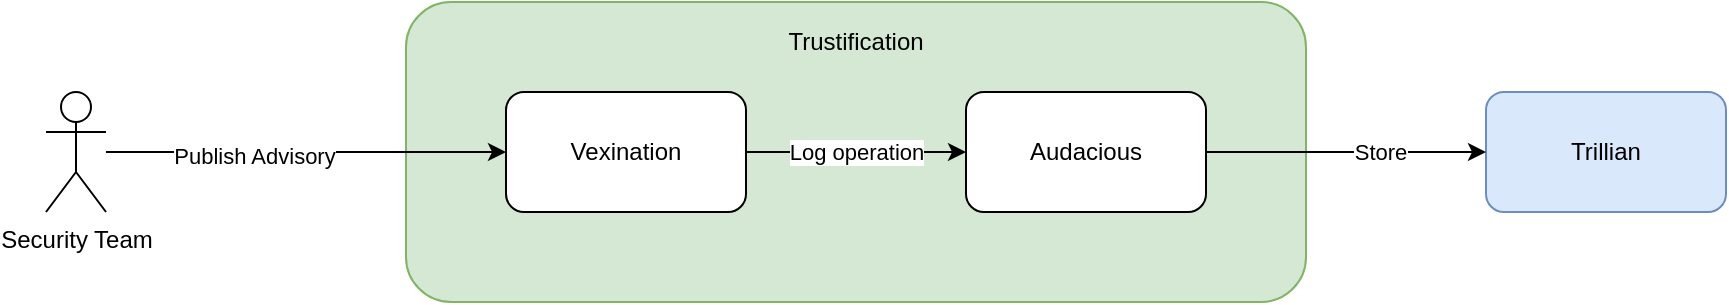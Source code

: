 <mxfile version="19.0.3" type="device"><diagram id="WtGtl8l18iYUFu3qMSOG" name="publish"><mxGraphModel dx="2171" dy="1332" grid="1" gridSize="10" guides="1" tooltips="1" connect="1" arrows="1" fold="1" page="1" pageScale="1" pageWidth="1100" pageHeight="850" math="0" shadow="0"><root><mxCell id="0"/><mxCell id="1" parent="0"/><mxCell id="3aRQ5rH_iODjZ1TgjAxu-2" value="Security Team" style="shape=umlActor;verticalLabelPosition=bottom;verticalAlign=top;html=1;outlineConnect=0;" vertex="1" parent="1"><mxGeometry x="60" y="120" width="30" height="60" as="geometry"/></mxCell><mxCell id="3aRQ5rH_iODjZ1TgjAxu-3" value="" style="rounded=1;whiteSpace=wrap;html=1;fillColor=#d5e8d4;strokeColor=#82b366;" vertex="1" parent="1"><mxGeometry x="240" y="75" width="450" height="150" as="geometry"/></mxCell><mxCell id="3aRQ5rH_iODjZ1TgjAxu-4" value="Vexination" style="rounded=1;whiteSpace=wrap;html=1;" vertex="1" parent="1"><mxGeometry x="290" y="120" width="120" height="60" as="geometry"/></mxCell><mxCell id="3aRQ5rH_iODjZ1TgjAxu-5" value="Trustification" style="text;html=1;strokeColor=none;fillColor=none;align=center;verticalAlign=middle;whiteSpace=wrap;rounded=0;" vertex="1" parent="1"><mxGeometry x="435" y="80" width="60" height="30" as="geometry"/></mxCell><mxCell id="3aRQ5rH_iODjZ1TgjAxu-7" value="Audacious" style="rounded=1;whiteSpace=wrap;html=1;" vertex="1" parent="1"><mxGeometry x="520" y="120" width="120" height="60" as="geometry"/></mxCell><mxCell id="3aRQ5rH_iODjZ1TgjAxu-8" value="" style="endArrow=classic;html=1;rounded=0;" edge="1" parent="1" source="3aRQ5rH_iODjZ1TgjAxu-2" target="3aRQ5rH_iODjZ1TgjAxu-4"><mxGeometry width="50" height="50" relative="1" as="geometry"><mxPoint x="820" y="200" as="sourcePoint"/><mxPoint x="870" y="150" as="targetPoint"/></mxGeometry></mxCell><mxCell id="3aRQ5rH_iODjZ1TgjAxu-10" value="Publish Advisory" style="edgeLabel;html=1;align=center;verticalAlign=middle;resizable=0;points=[];" vertex="1" connectable="0" parent="3aRQ5rH_iODjZ1TgjAxu-8"><mxGeometry x="-0.261" y="-2" relative="1" as="geometry"><mxPoint as="offset"/></mxGeometry></mxCell><mxCell id="3aRQ5rH_iODjZ1TgjAxu-14" value="Log operation" style="endArrow=classic;html=1;rounded=0;" edge="1" parent="1" source="3aRQ5rH_iODjZ1TgjAxu-4" target="3aRQ5rH_iODjZ1TgjAxu-7"><mxGeometry width="50" height="50" relative="1" as="geometry"><mxPoint x="820" y="200" as="sourcePoint"/><mxPoint x="870" y="150" as="targetPoint"/></mxGeometry></mxCell><mxCell id="3aRQ5rH_iODjZ1TgjAxu-16" value="Trillian" style="rounded=1;whiteSpace=wrap;html=1;fillColor=#dae8fc;strokeColor=#6c8ebf;" vertex="1" parent="1"><mxGeometry x="780" y="120" width="120" height="60" as="geometry"/></mxCell><mxCell id="3aRQ5rH_iODjZ1TgjAxu-17" value="" style="endArrow=classic;html=1;rounded=0;" edge="1" parent="1" source="3aRQ5rH_iODjZ1TgjAxu-7" target="3aRQ5rH_iODjZ1TgjAxu-16"><mxGeometry width="50" height="50" relative="1" as="geometry"><mxPoint x="820" y="200" as="sourcePoint"/><mxPoint x="870" y="150" as="targetPoint"/></mxGeometry></mxCell><mxCell id="3aRQ5rH_iODjZ1TgjAxu-18" value="Store" style="edgeLabel;html=1;align=center;verticalAlign=middle;resizable=0;points=[];" vertex="1" connectable="0" parent="3aRQ5rH_iODjZ1TgjAxu-17"><mxGeometry x="0.236" relative="1" as="geometry"><mxPoint as="offset"/></mxGeometry></mxCell></root></mxGraphModel></diagram></mxfile>